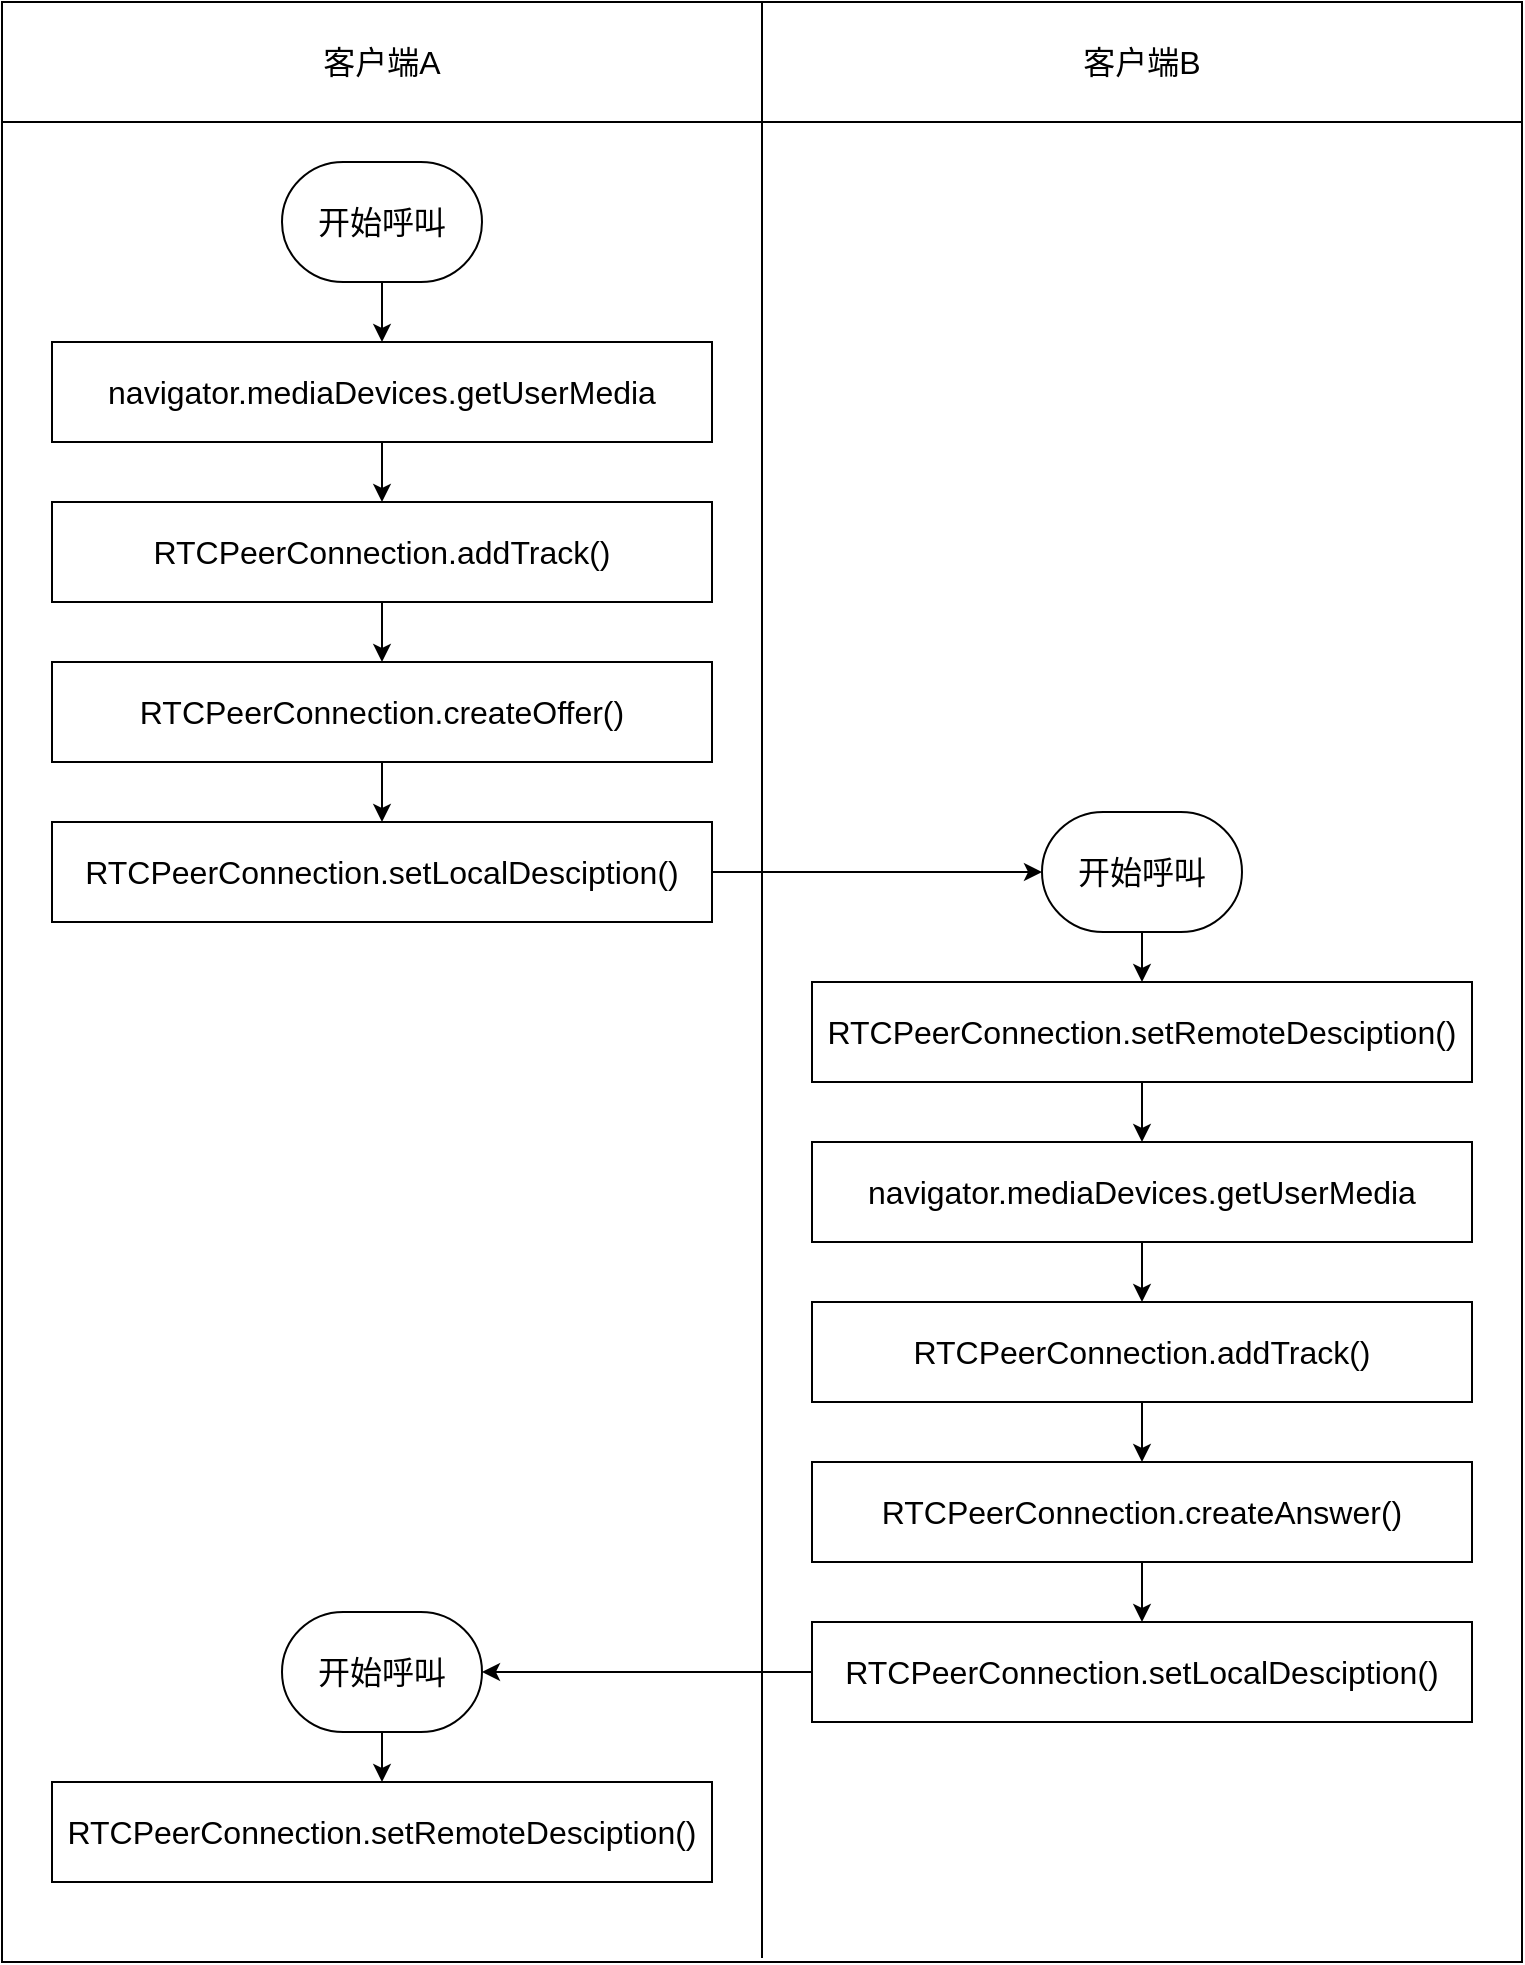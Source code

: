 <mxfile version="17.2.4" type="github">
  <diagram id="aHGARpXHhIORG9G9zNdo" name="Page-1">
    <mxGraphModel dx="1422" dy="698" grid="1" gridSize="10" guides="1" tooltips="1" connect="1" arrows="1" fold="1" page="1" pageScale="1" pageWidth="827" pageHeight="1169" math="0" shadow="0">
      <root>
        <mxCell id="0" />
        <mxCell id="1" parent="0" />
        <mxCell id="hjx9QlgFDG5wg_hJCW_G-1" value="" style="rounded=0;whiteSpace=wrap;html=1;" vertex="1" parent="1">
          <mxGeometry y="20" width="760" height="960" as="geometry" />
        </mxCell>
        <mxCell id="hjx9QlgFDG5wg_hJCW_G-2" value="客户端A" style="rounded=0;whiteSpace=wrap;html=1;fontSize=16;" vertex="1" parent="1">
          <mxGeometry width="380" height="60" as="geometry" />
        </mxCell>
        <mxCell id="hjx9QlgFDG5wg_hJCW_G-3" value="客户端B" style="rounded=0;whiteSpace=wrap;html=1;fontSize=16;" vertex="1" parent="1">
          <mxGeometry x="380" width="380" height="60" as="geometry" />
        </mxCell>
        <mxCell id="hjx9QlgFDG5wg_hJCW_G-5" value="" style="endArrow=none;html=1;rounded=0;fontSize=16;exitX=0.5;exitY=0.1;exitDx=0;exitDy=0;exitPerimeter=0;entryX=0.5;entryY=1;entryDx=0;entryDy=0;" edge="1" parent="1">
          <mxGeometry width="50" height="50" relative="1" as="geometry">
            <mxPoint x="380" y="60" as="sourcePoint" />
            <mxPoint x="380" y="978" as="targetPoint" />
          </mxGeometry>
        </mxCell>
        <mxCell id="hjx9QlgFDG5wg_hJCW_G-23" style="edgeStyle=orthogonalEdgeStyle;rounded=0;orthogonalLoop=1;jettySize=auto;html=1;exitX=0.5;exitY=1;exitDx=0;exitDy=0;exitPerimeter=0;fontSize=16;" edge="1" parent="1" source="hjx9QlgFDG5wg_hJCW_G-6" target="hjx9QlgFDG5wg_hJCW_G-7">
          <mxGeometry relative="1" as="geometry" />
        </mxCell>
        <mxCell id="hjx9QlgFDG5wg_hJCW_G-6" value="开始呼叫" style="strokeWidth=1;html=1;shape=mxgraph.flowchart.terminator;whiteSpace=wrap;fontSize=16;" vertex="1" parent="1">
          <mxGeometry x="140" y="80" width="100" height="60" as="geometry" />
        </mxCell>
        <mxCell id="hjx9QlgFDG5wg_hJCW_G-24" style="edgeStyle=orthogonalEdgeStyle;rounded=0;orthogonalLoop=1;jettySize=auto;html=1;exitX=0.5;exitY=1;exitDx=0;exitDy=0;entryX=0.5;entryY=0;entryDx=0;entryDy=0;fontSize=16;" edge="1" parent="1" source="hjx9QlgFDG5wg_hJCW_G-7" target="hjx9QlgFDG5wg_hJCW_G-8">
          <mxGeometry relative="1" as="geometry" />
        </mxCell>
        <mxCell id="hjx9QlgFDG5wg_hJCW_G-7" value="navigator.mediaDevices.getUserMedia" style="rounded=0;whiteSpace=wrap;html=1;fontSize=16;strokeWidth=1;" vertex="1" parent="1">
          <mxGeometry x="25" y="170" width="330" height="50" as="geometry" />
        </mxCell>
        <mxCell id="hjx9QlgFDG5wg_hJCW_G-25" style="edgeStyle=orthogonalEdgeStyle;rounded=0;orthogonalLoop=1;jettySize=auto;html=1;exitX=0.5;exitY=1;exitDx=0;exitDy=0;fontSize=16;" edge="1" parent="1" source="hjx9QlgFDG5wg_hJCW_G-8" target="hjx9QlgFDG5wg_hJCW_G-9">
          <mxGeometry relative="1" as="geometry" />
        </mxCell>
        <mxCell id="hjx9QlgFDG5wg_hJCW_G-8" value="RTCPeerConnection.addTrack()" style="rounded=0;whiteSpace=wrap;html=1;fontSize=16;strokeWidth=1;" vertex="1" parent="1">
          <mxGeometry x="25" y="250" width="330" height="50" as="geometry" />
        </mxCell>
        <mxCell id="hjx9QlgFDG5wg_hJCW_G-26" style="edgeStyle=orthogonalEdgeStyle;rounded=0;orthogonalLoop=1;jettySize=auto;html=1;exitX=0.5;exitY=1;exitDx=0;exitDy=0;entryX=0.5;entryY=0;entryDx=0;entryDy=0;fontSize=16;" edge="1" parent="1" source="hjx9QlgFDG5wg_hJCW_G-9" target="hjx9QlgFDG5wg_hJCW_G-10">
          <mxGeometry relative="1" as="geometry" />
        </mxCell>
        <mxCell id="hjx9QlgFDG5wg_hJCW_G-9" value="RTCPeerConnection.createOffer()" style="rounded=0;whiteSpace=wrap;html=1;fontSize=16;strokeWidth=1;" vertex="1" parent="1">
          <mxGeometry x="25" y="330" width="330" height="50" as="geometry" />
        </mxCell>
        <mxCell id="hjx9QlgFDG5wg_hJCW_G-27" style="edgeStyle=orthogonalEdgeStyle;rounded=0;orthogonalLoop=1;jettySize=auto;html=1;exitX=1;exitY=0.5;exitDx=0;exitDy=0;fontSize=16;" edge="1" parent="1" source="hjx9QlgFDG5wg_hJCW_G-10" target="hjx9QlgFDG5wg_hJCW_G-11">
          <mxGeometry relative="1" as="geometry" />
        </mxCell>
        <mxCell id="hjx9QlgFDG5wg_hJCW_G-10" value="RTCPeerConnection.setLocalDesciption()" style="rounded=0;whiteSpace=wrap;html=1;fontSize=16;strokeWidth=1;" vertex="1" parent="1">
          <mxGeometry x="25" y="410" width="330" height="50" as="geometry" />
        </mxCell>
        <mxCell id="hjx9QlgFDG5wg_hJCW_G-28" style="edgeStyle=orthogonalEdgeStyle;rounded=0;orthogonalLoop=1;jettySize=auto;html=1;exitX=0.5;exitY=1;exitDx=0;exitDy=0;exitPerimeter=0;entryX=0.5;entryY=0;entryDx=0;entryDy=0;fontSize=16;" edge="1" parent="1" source="hjx9QlgFDG5wg_hJCW_G-11" target="hjx9QlgFDG5wg_hJCW_G-12">
          <mxGeometry relative="1" as="geometry" />
        </mxCell>
        <mxCell id="hjx9QlgFDG5wg_hJCW_G-11" value="开始呼叫" style="strokeWidth=1;html=1;shape=mxgraph.flowchart.terminator;whiteSpace=wrap;fontSize=16;" vertex="1" parent="1">
          <mxGeometry x="520" y="405" width="100" height="60" as="geometry" />
        </mxCell>
        <mxCell id="hjx9QlgFDG5wg_hJCW_G-29" style="edgeStyle=orthogonalEdgeStyle;rounded=0;orthogonalLoop=1;jettySize=auto;html=1;exitX=0.5;exitY=1;exitDx=0;exitDy=0;entryX=0.5;entryY=0;entryDx=0;entryDy=0;fontSize=16;" edge="1" parent="1" source="hjx9QlgFDG5wg_hJCW_G-12" target="hjx9QlgFDG5wg_hJCW_G-13">
          <mxGeometry relative="1" as="geometry" />
        </mxCell>
        <mxCell id="hjx9QlgFDG5wg_hJCW_G-12" value="RTCPeerConnection.setRemoteDesciption()" style="rounded=0;whiteSpace=wrap;html=1;fontSize=16;strokeWidth=1;" vertex="1" parent="1">
          <mxGeometry x="405" y="490" width="330" height="50" as="geometry" />
        </mxCell>
        <mxCell id="hjx9QlgFDG5wg_hJCW_G-30" style="edgeStyle=orthogonalEdgeStyle;rounded=0;orthogonalLoop=1;jettySize=auto;html=1;exitX=0.5;exitY=1;exitDx=0;exitDy=0;entryX=0.5;entryY=0;entryDx=0;entryDy=0;fontSize=16;" edge="1" parent="1" source="hjx9QlgFDG5wg_hJCW_G-13" target="hjx9QlgFDG5wg_hJCW_G-15">
          <mxGeometry relative="1" as="geometry" />
        </mxCell>
        <mxCell id="hjx9QlgFDG5wg_hJCW_G-13" value="navigator.mediaDevices.getUserMedia" style="rounded=0;whiteSpace=wrap;html=1;fontSize=16;strokeWidth=1;" vertex="1" parent="1">
          <mxGeometry x="405" y="570" width="330" height="50" as="geometry" />
        </mxCell>
        <mxCell id="hjx9QlgFDG5wg_hJCW_G-31" style="edgeStyle=orthogonalEdgeStyle;rounded=0;orthogonalLoop=1;jettySize=auto;html=1;exitX=0.5;exitY=1;exitDx=0;exitDy=0;fontSize=16;" edge="1" parent="1" source="hjx9QlgFDG5wg_hJCW_G-15" target="hjx9QlgFDG5wg_hJCW_G-16">
          <mxGeometry relative="1" as="geometry" />
        </mxCell>
        <mxCell id="hjx9QlgFDG5wg_hJCW_G-15" value="RTCPeerConnection.addTrack()" style="rounded=0;whiteSpace=wrap;html=1;fontSize=16;strokeWidth=1;" vertex="1" parent="1">
          <mxGeometry x="405" y="650" width="330" height="50" as="geometry" />
        </mxCell>
        <mxCell id="hjx9QlgFDG5wg_hJCW_G-32" style="edgeStyle=orthogonalEdgeStyle;rounded=0;orthogonalLoop=1;jettySize=auto;html=1;exitX=0.5;exitY=1;exitDx=0;exitDy=0;fontSize=16;" edge="1" parent="1" source="hjx9QlgFDG5wg_hJCW_G-16" target="hjx9QlgFDG5wg_hJCW_G-17">
          <mxGeometry relative="1" as="geometry" />
        </mxCell>
        <mxCell id="hjx9QlgFDG5wg_hJCW_G-16" value="RTCPeerConnection.createAnswer()" style="rounded=0;whiteSpace=wrap;html=1;fontSize=16;strokeWidth=1;" vertex="1" parent="1">
          <mxGeometry x="405" y="730" width="330" height="50" as="geometry" />
        </mxCell>
        <mxCell id="hjx9QlgFDG5wg_hJCW_G-33" style="edgeStyle=orthogonalEdgeStyle;rounded=0;orthogonalLoop=1;jettySize=auto;html=1;exitX=0;exitY=0.5;exitDx=0;exitDy=0;fontSize=16;" edge="1" parent="1" source="hjx9QlgFDG5wg_hJCW_G-17" target="hjx9QlgFDG5wg_hJCW_G-18">
          <mxGeometry relative="1" as="geometry" />
        </mxCell>
        <mxCell id="hjx9QlgFDG5wg_hJCW_G-17" value="RTCPeerConnection.setLocalDesciption()" style="rounded=0;whiteSpace=wrap;html=1;fontSize=16;strokeWidth=1;" vertex="1" parent="1">
          <mxGeometry x="405" y="810" width="330" height="50" as="geometry" />
        </mxCell>
        <mxCell id="hjx9QlgFDG5wg_hJCW_G-34" style="edgeStyle=orthogonalEdgeStyle;rounded=0;orthogonalLoop=1;jettySize=auto;html=1;exitX=0.5;exitY=1;exitDx=0;exitDy=0;exitPerimeter=0;entryX=0.5;entryY=0;entryDx=0;entryDy=0;fontSize=16;" edge="1" parent="1" source="hjx9QlgFDG5wg_hJCW_G-18" target="hjx9QlgFDG5wg_hJCW_G-19">
          <mxGeometry relative="1" as="geometry" />
        </mxCell>
        <mxCell id="hjx9QlgFDG5wg_hJCW_G-18" value="开始呼叫" style="strokeWidth=1;html=1;shape=mxgraph.flowchart.terminator;whiteSpace=wrap;fontSize=16;" vertex="1" parent="1">
          <mxGeometry x="140" y="805" width="100" height="60" as="geometry" />
        </mxCell>
        <mxCell id="hjx9QlgFDG5wg_hJCW_G-19" value="RTCPeerConnection.setRemoteDesciption()" style="rounded=0;whiteSpace=wrap;html=1;fontSize=16;strokeWidth=1;" vertex="1" parent="1">
          <mxGeometry x="25" y="890" width="330" height="50" as="geometry" />
        </mxCell>
      </root>
    </mxGraphModel>
  </diagram>
</mxfile>
